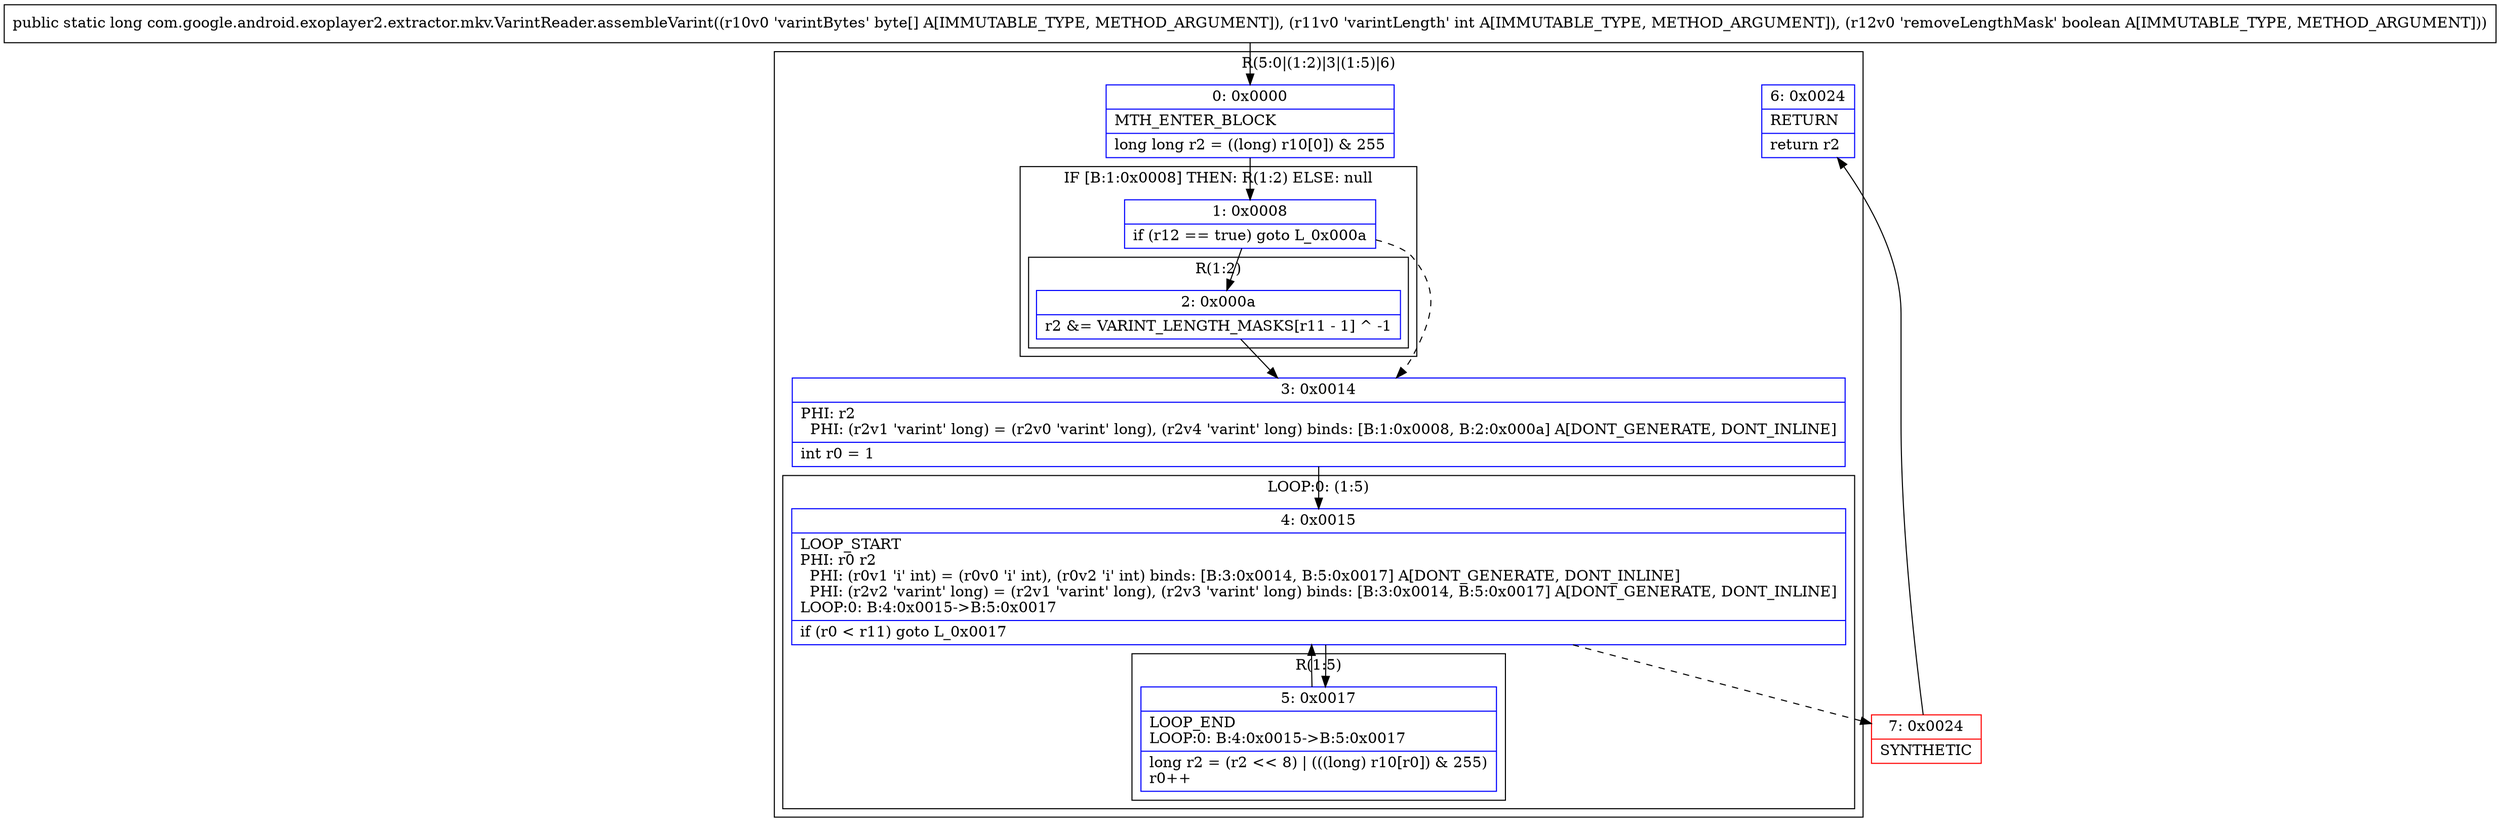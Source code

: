 digraph "CFG forcom.google.android.exoplayer2.extractor.mkv.VarintReader.assembleVarint([BIZ)J" {
subgraph cluster_Region_774061489 {
label = "R(5:0|(1:2)|3|(1:5)|6)";
node [shape=record,color=blue];
Node_0 [shape=record,label="{0\:\ 0x0000|MTH_ENTER_BLOCK\l|long long r2 = ((long) r10[0]) & 255\l}"];
subgraph cluster_IfRegion_1536364175 {
label = "IF [B:1:0x0008] THEN: R(1:2) ELSE: null";
node [shape=record,color=blue];
Node_1 [shape=record,label="{1\:\ 0x0008|if (r12 == true) goto L_0x000a\l}"];
subgraph cluster_Region_1479854635 {
label = "R(1:2)";
node [shape=record,color=blue];
Node_2 [shape=record,label="{2\:\ 0x000a|r2 &= VARINT_LENGTH_MASKS[r11 \- 1] ^ \-1\l}"];
}
}
Node_3 [shape=record,label="{3\:\ 0x0014|PHI: r2 \l  PHI: (r2v1 'varint' long) = (r2v0 'varint' long), (r2v4 'varint' long) binds: [B:1:0x0008, B:2:0x000a] A[DONT_GENERATE, DONT_INLINE]\l|int r0 = 1\l}"];
subgraph cluster_LoopRegion_1999272350 {
label = "LOOP:0: (1:5)";
node [shape=record,color=blue];
Node_4 [shape=record,label="{4\:\ 0x0015|LOOP_START\lPHI: r0 r2 \l  PHI: (r0v1 'i' int) = (r0v0 'i' int), (r0v2 'i' int) binds: [B:3:0x0014, B:5:0x0017] A[DONT_GENERATE, DONT_INLINE]\l  PHI: (r2v2 'varint' long) = (r2v1 'varint' long), (r2v3 'varint' long) binds: [B:3:0x0014, B:5:0x0017] A[DONT_GENERATE, DONT_INLINE]\lLOOP:0: B:4:0x0015\-\>B:5:0x0017\l|if (r0 \< r11) goto L_0x0017\l}"];
subgraph cluster_Region_1458038357 {
label = "R(1:5)";
node [shape=record,color=blue];
Node_5 [shape=record,label="{5\:\ 0x0017|LOOP_END\lLOOP:0: B:4:0x0015\-\>B:5:0x0017\l|long r2 = (r2 \<\< 8) \| (((long) r10[r0]) & 255)\lr0++\l}"];
}
}
Node_6 [shape=record,label="{6\:\ 0x0024|RETURN\l|return r2\l}"];
}
Node_7 [shape=record,color=red,label="{7\:\ 0x0024|SYNTHETIC\l}"];
MethodNode[shape=record,label="{public static long com.google.android.exoplayer2.extractor.mkv.VarintReader.assembleVarint((r10v0 'varintBytes' byte[] A[IMMUTABLE_TYPE, METHOD_ARGUMENT]), (r11v0 'varintLength' int A[IMMUTABLE_TYPE, METHOD_ARGUMENT]), (r12v0 'removeLengthMask' boolean A[IMMUTABLE_TYPE, METHOD_ARGUMENT])) }"];
MethodNode -> Node_0;
Node_0 -> Node_1;
Node_1 -> Node_2;
Node_1 -> Node_3[style=dashed];
Node_2 -> Node_3;
Node_3 -> Node_4;
Node_4 -> Node_5;
Node_4 -> Node_7[style=dashed];
Node_5 -> Node_4;
Node_7 -> Node_6;
}

